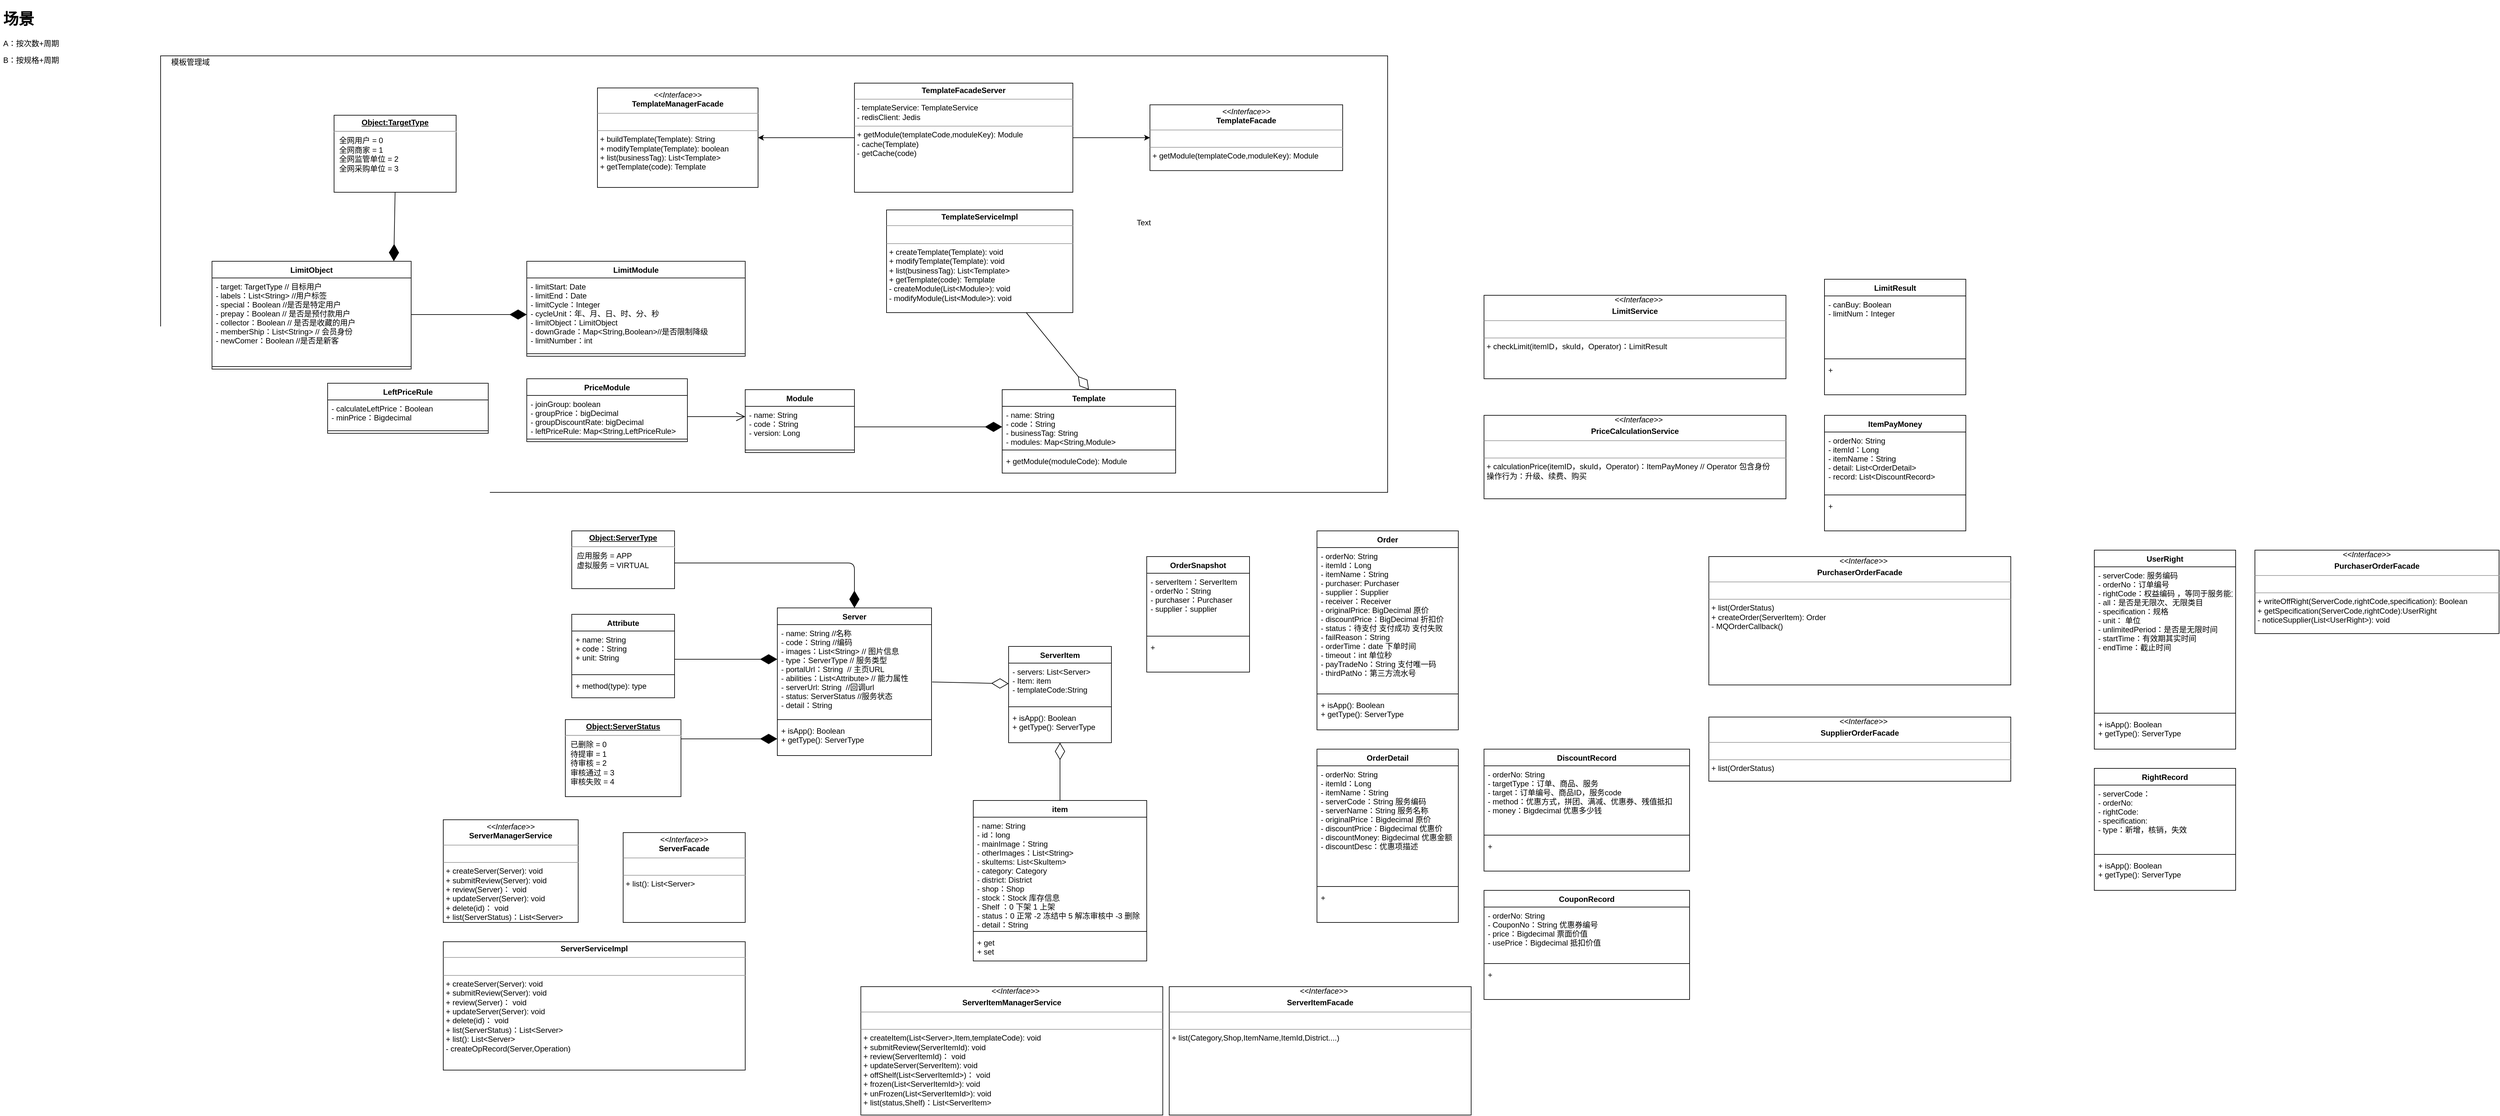 <mxfile version="14.4.8" type="github">
  <diagram id="rPlM7ovEb23RcvIC2kRd" name="Page-1">
    <mxGraphModel dx="3320" dy="3081" grid="1" gridSize="10" guides="1" tooltips="1" connect="1" arrows="1" fold="1" page="1" pageScale="1" pageWidth="1654" pageHeight="2336" math="0" shadow="0">
      <root>
        <mxCell id="0" />
        <mxCell id="1" parent="0" />
        <mxCell id="kyf-_Rxp0vwJtcWC14Ht-81" value="" style="rounded=0;whiteSpace=wrap;html=1;" vertex="1" parent="1">
          <mxGeometry x="-830" y="-610" width="1910" height="680" as="geometry" />
        </mxCell>
        <mxCell id="kyf-_Rxp0vwJtcWC14Ht-1" value="Server" style="swimlane;fontStyle=1;align=center;verticalAlign=top;childLayout=stackLayout;horizontal=1;startSize=26;horizontalStack=0;resizeParent=1;resizeParentMax=0;resizeLast=0;collapsible=1;marginBottom=0;" vertex="1" parent="1">
          <mxGeometry x="130" y="250" width="240" height="230" as="geometry" />
        </mxCell>
        <mxCell id="kyf-_Rxp0vwJtcWC14Ht-2" value="- name: String //名称&#xa;- code：String //编码&#xa;- images：List&lt;String&gt; // 图片信息&#xa;- type：ServerType // 服务类型&#xa;- portalUrl：String  // 主页URL&#xa;- abilities：List&lt;Attribute&gt; // 能力属性&#xa;- serverUrl: String  //回调url&#xa;- status: ServerStatus //服务状态&#xa;- detail：String" style="text;strokeColor=none;fillColor=none;align=left;verticalAlign=top;spacingLeft=4;spacingRight=4;overflow=hidden;rotatable=0;points=[[0,0.5],[1,0.5]];portConstraint=eastwest;" vertex="1" parent="kyf-_Rxp0vwJtcWC14Ht-1">
          <mxGeometry y="26" width="240" height="144" as="geometry" />
        </mxCell>
        <mxCell id="kyf-_Rxp0vwJtcWC14Ht-3" value="" style="line;strokeWidth=1;fillColor=none;align=left;verticalAlign=middle;spacingTop=-1;spacingLeft=3;spacingRight=3;rotatable=0;labelPosition=right;points=[];portConstraint=eastwest;" vertex="1" parent="kyf-_Rxp0vwJtcWC14Ht-1">
          <mxGeometry y="170" width="240" height="8" as="geometry" />
        </mxCell>
        <mxCell id="kyf-_Rxp0vwJtcWC14Ht-4" value="+ isApp(): Boolean&#xa;+ getType(): ServerType" style="text;strokeColor=none;fillColor=none;align=left;verticalAlign=top;spacingLeft=4;spacingRight=4;overflow=hidden;rotatable=0;points=[[0,0.5],[1,0.5]];portConstraint=eastwest;" vertex="1" parent="kyf-_Rxp0vwJtcWC14Ht-1">
          <mxGeometry y="178" width="240" height="52" as="geometry" />
        </mxCell>
        <mxCell id="kyf-_Rxp0vwJtcWC14Ht-5" value="&lt;p style=&quot;margin: 0px ; margin-top: 4px ; text-align: center ; text-decoration: underline&quot;&gt;&lt;b&gt;Object:ServerType&lt;/b&gt;&lt;/p&gt;&lt;hr&gt;&lt;p style=&quot;margin: 0px ; margin-left: 8px&quot;&gt;应用服务 = APP&lt;br&gt;虚拟服务 = VIRTUAL&lt;/p&gt;" style="verticalAlign=top;align=left;overflow=fill;fontSize=12;fontFamily=Helvetica;html=1;" vertex="1" parent="1">
          <mxGeometry x="-190" y="130" width="160" height="90" as="geometry" />
        </mxCell>
        <mxCell id="kyf-_Rxp0vwJtcWC14Ht-6" value="Attribute" style="swimlane;fontStyle=1;align=center;verticalAlign=top;childLayout=stackLayout;horizontal=1;startSize=26;horizontalStack=0;resizeParent=1;resizeParentMax=0;resizeLast=0;collapsible=1;marginBottom=0;" vertex="1" parent="1">
          <mxGeometry x="-190" y="260" width="160" height="130" as="geometry" />
        </mxCell>
        <mxCell id="kyf-_Rxp0vwJtcWC14Ht-7" value="+ name: String&#xa;+ code：String&#xa;+ unit: String" style="text;strokeColor=none;fillColor=none;align=left;verticalAlign=top;spacingLeft=4;spacingRight=4;overflow=hidden;rotatable=0;points=[[0,0.5],[1,0.5]];portConstraint=eastwest;" vertex="1" parent="kyf-_Rxp0vwJtcWC14Ht-6">
          <mxGeometry y="26" width="160" height="64" as="geometry" />
        </mxCell>
        <mxCell id="kyf-_Rxp0vwJtcWC14Ht-8" value="" style="line;strokeWidth=1;fillColor=none;align=left;verticalAlign=middle;spacingTop=-1;spacingLeft=3;spacingRight=3;rotatable=0;labelPosition=right;points=[];portConstraint=eastwest;" vertex="1" parent="kyf-_Rxp0vwJtcWC14Ht-6">
          <mxGeometry y="90" width="160" height="8" as="geometry" />
        </mxCell>
        <mxCell id="kyf-_Rxp0vwJtcWC14Ht-9" value="+ method(type): type" style="text;strokeColor=none;fillColor=none;align=left;verticalAlign=top;spacingLeft=4;spacingRight=4;overflow=hidden;rotatable=0;points=[[0,0.5],[1,0.5]];portConstraint=eastwest;" vertex="1" parent="kyf-_Rxp0vwJtcWC14Ht-6">
          <mxGeometry y="98" width="160" height="32" as="geometry" />
        </mxCell>
        <mxCell id="kyf-_Rxp0vwJtcWC14Ht-14" value="ServerItem" style="swimlane;fontStyle=1;align=center;verticalAlign=top;childLayout=stackLayout;horizontal=1;startSize=26;horizontalStack=0;resizeParent=1;resizeParentMax=0;resizeLast=0;collapsible=1;marginBottom=0;" vertex="1" parent="1">
          <mxGeometry x="490" y="310" width="160" height="150" as="geometry" />
        </mxCell>
        <mxCell id="kyf-_Rxp0vwJtcWC14Ht-15" value="- servers: List&lt;Server&gt;&#xa;- Item: item&#xa;- templateCode:String" style="text;strokeColor=none;fillColor=none;align=left;verticalAlign=top;spacingLeft=4;spacingRight=4;overflow=hidden;rotatable=0;points=[[0,0.5],[1,0.5]];portConstraint=eastwest;" vertex="1" parent="kyf-_Rxp0vwJtcWC14Ht-14">
          <mxGeometry y="26" width="160" height="64" as="geometry" />
        </mxCell>
        <mxCell id="kyf-_Rxp0vwJtcWC14Ht-16" value="" style="line;strokeWidth=1;fillColor=none;align=left;verticalAlign=middle;spacingTop=-1;spacingLeft=3;spacingRight=3;rotatable=0;labelPosition=right;points=[];portConstraint=eastwest;" vertex="1" parent="kyf-_Rxp0vwJtcWC14Ht-14">
          <mxGeometry y="90" width="160" height="8" as="geometry" />
        </mxCell>
        <mxCell id="kyf-_Rxp0vwJtcWC14Ht-17" value="+ isApp(): Boolean&#xa;+ getType(): ServerType" style="text;strokeColor=none;fillColor=none;align=left;verticalAlign=top;spacingLeft=4;spacingRight=4;overflow=hidden;rotatable=0;points=[[0,0.5],[1,0.5]];portConstraint=eastwest;" vertex="1" parent="kyf-_Rxp0vwJtcWC14Ht-14">
          <mxGeometry y="98" width="160" height="52" as="geometry" />
        </mxCell>
        <mxCell id="kyf-_Rxp0vwJtcWC14Ht-18" value="item" style="swimlane;fontStyle=1;align=center;verticalAlign=top;childLayout=stackLayout;horizontal=1;startSize=26;horizontalStack=0;resizeParent=1;resizeParentMax=0;resizeLast=0;collapsible=1;marginBottom=0;" vertex="1" parent="1">
          <mxGeometry x="435" y="550" width="270" height="250" as="geometry" />
        </mxCell>
        <mxCell id="kyf-_Rxp0vwJtcWC14Ht-19" value="- name: String&#xa;- id：long&#xa;- mainImage：String&#xa;- otherImages：List&lt;String&gt;&#xa;- skuItems: List&lt;SkuItem&gt;&#xa;- category: Category&#xa;- district: District&#xa;- shop：Shop&#xa;- stock：Stock 库存信息&#xa;- Shelf ：0 下架 1 上架&#xa;- status：0 正常 -2 冻结中 5 解冻审核中 -3 删除&#xa;- detail：String" style="text;strokeColor=none;fillColor=none;align=left;verticalAlign=top;spacingLeft=4;spacingRight=4;overflow=hidden;rotatable=0;points=[[0,0.5],[1,0.5]];portConstraint=eastwest;" vertex="1" parent="kyf-_Rxp0vwJtcWC14Ht-18">
          <mxGeometry y="26" width="270" height="174" as="geometry" />
        </mxCell>
        <mxCell id="kyf-_Rxp0vwJtcWC14Ht-20" value="" style="line;strokeWidth=1;fillColor=none;align=left;verticalAlign=middle;spacingTop=-1;spacingLeft=3;spacingRight=3;rotatable=0;labelPosition=right;points=[];portConstraint=eastwest;" vertex="1" parent="kyf-_Rxp0vwJtcWC14Ht-18">
          <mxGeometry y="200" width="270" height="8" as="geometry" />
        </mxCell>
        <mxCell id="kyf-_Rxp0vwJtcWC14Ht-21" value="+ get&#xa;+ set" style="text;strokeColor=none;fillColor=none;align=left;verticalAlign=top;spacingLeft=4;spacingRight=4;overflow=hidden;rotatable=0;points=[[0,0.5],[1,0.5]];portConstraint=eastwest;" vertex="1" parent="kyf-_Rxp0vwJtcWC14Ht-18">
          <mxGeometry y="208" width="270" height="42" as="geometry" />
        </mxCell>
        <mxCell id="kyf-_Rxp0vwJtcWC14Ht-30" value="Template" style="swimlane;fontStyle=1;align=center;verticalAlign=top;childLayout=stackLayout;horizontal=1;startSize=26;horizontalStack=0;resizeParent=1;resizeParentMax=0;resizeLast=0;collapsible=1;marginBottom=0;" vertex="1" parent="1">
          <mxGeometry x="480" y="-90" width="270" height="130" as="geometry" />
        </mxCell>
        <mxCell id="kyf-_Rxp0vwJtcWC14Ht-31" value="- name: String&#xa;- code：String&#xa;- businessTag: String&#xa;- modules: Map&lt;String,Module&gt;" style="text;strokeColor=none;fillColor=none;align=left;verticalAlign=top;spacingLeft=4;spacingRight=4;overflow=hidden;rotatable=0;points=[[0,0.5],[1,0.5]];portConstraint=eastwest;" vertex="1" parent="kyf-_Rxp0vwJtcWC14Ht-30">
          <mxGeometry y="26" width="270" height="64" as="geometry" />
        </mxCell>
        <mxCell id="kyf-_Rxp0vwJtcWC14Ht-32" value="" style="line;strokeWidth=1;fillColor=none;align=left;verticalAlign=middle;spacingTop=-1;spacingLeft=3;spacingRight=3;rotatable=0;labelPosition=right;points=[];portConstraint=eastwest;" vertex="1" parent="kyf-_Rxp0vwJtcWC14Ht-30">
          <mxGeometry y="90" width="270" height="8" as="geometry" />
        </mxCell>
        <mxCell id="kyf-_Rxp0vwJtcWC14Ht-33" value="+ getModule(moduleCode): Module" style="text;strokeColor=none;fillColor=none;align=left;verticalAlign=top;spacingLeft=4;spacingRight=4;overflow=hidden;rotatable=0;points=[[0,0.5],[1,0.5]];portConstraint=eastwest;" vertex="1" parent="kyf-_Rxp0vwJtcWC14Ht-30">
          <mxGeometry y="98" width="270" height="32" as="geometry" />
        </mxCell>
        <mxCell id="kyf-_Rxp0vwJtcWC14Ht-34" value="&lt;p style=&quot;margin: 0px ; margin-top: 4px ; text-align: center&quot;&gt;&lt;b&gt;TemplateServiceImpl&lt;/b&gt;&lt;/p&gt;&lt;hr size=&quot;1&quot;&gt;&lt;p style=&quot;margin: 0px ; margin-left: 4px&quot;&gt;&lt;br&gt;&lt;/p&gt;&lt;hr size=&quot;1&quot;&gt;&lt;p style=&quot;margin: 0px ; margin-left: 4px&quot;&gt;+ createTemplate(Template): void&lt;/p&gt;&lt;p style=&quot;margin: 0px ; margin-left: 4px&quot;&gt;+ modifyTemplate(Template): void&lt;/p&gt;&lt;p style=&quot;margin: 0px ; margin-left: 4px&quot;&gt;+ list(businessTag): List&amp;lt;Template&amp;gt;&lt;/p&gt;&lt;p style=&quot;margin: 0px ; margin-left: 4px&quot;&gt;+ getTemplate(code): Template&lt;/p&gt;&lt;p style=&quot;margin: 0px ; margin-left: 4px&quot;&gt;- createModule(List&amp;lt;Module&amp;gt;): void&lt;br&gt;- modifyModule(List&amp;lt;Module&amp;gt;): void&lt;/p&gt;" style="verticalAlign=top;align=left;overflow=fill;fontSize=12;fontFamily=Helvetica;html=1;" vertex="1" parent="1">
          <mxGeometry x="300" y="-370" width="290" height="160" as="geometry" />
        </mxCell>
        <mxCell id="kyf-_Rxp0vwJtcWC14Ht-40" value="" style="edgeStyle=orthogonalEdgeStyle;rounded=0;orthogonalLoop=1;jettySize=auto;html=1;" edge="1" parent="1" source="kyf-_Rxp0vwJtcWC14Ht-38" target="kyf-_Rxp0vwJtcWC14Ht-39">
          <mxGeometry relative="1" as="geometry" />
        </mxCell>
        <mxCell id="kyf-_Rxp0vwJtcWC14Ht-38" value="&lt;p style=&quot;margin: 0px ; margin-top: 4px ; text-align: center&quot;&gt;&lt;b&gt;TemplateFacadeServer&lt;/b&gt;&lt;/p&gt;&lt;hr size=&quot;1&quot;&gt;&lt;p style=&quot;margin: 0px ; margin-left: 4px&quot;&gt;- templateService: TemplateService&lt;/p&gt;&lt;p style=&quot;margin: 0px ; margin-left: 4px&quot;&gt;- redisClient: Jedis&lt;/p&gt;&lt;hr size=&quot;1&quot;&gt;&lt;p style=&quot;margin: 0px ; margin-left: 4px&quot;&gt;&lt;span&gt;+ getModule(templateCode,moduleKey): Module&lt;/span&gt;&lt;br&gt;&lt;/p&gt;&lt;p style=&quot;margin: 0px ; margin-left: 4px&quot;&gt;- cache(Template)&lt;/p&gt;&lt;p style=&quot;margin: 0px ; margin-left: 4px&quot;&gt;- getCache(code)&lt;/p&gt;" style="verticalAlign=top;align=left;overflow=fill;fontSize=12;fontFamily=Helvetica;html=1;" vertex="1" parent="1">
          <mxGeometry x="250" y="-567.5" width="340" height="170" as="geometry" />
        </mxCell>
        <mxCell id="kyf-_Rxp0vwJtcWC14Ht-39" value="&lt;p style=&quot;margin: 0px ; margin-top: 4px ; text-align: center&quot;&gt;&lt;i&gt;&amp;lt;&amp;lt;Interface&amp;gt;&amp;gt;&lt;/i&gt;&lt;br&gt;&lt;b&gt;TemplateFacade&lt;/b&gt;&lt;/p&gt;&lt;hr size=&quot;1&quot;&gt;&lt;p style=&quot;margin: 0px ; margin-left: 4px&quot;&gt;&lt;br&gt;&lt;/p&gt;&lt;hr size=&quot;1&quot;&gt;&lt;p style=&quot;margin: 0px ; margin-left: 4px&quot;&gt;&lt;span&gt;+ getModule(templateCode,moduleKey): Module&lt;/span&gt;&lt;br&gt;&lt;/p&gt;" style="verticalAlign=top;align=left;overflow=fill;fontSize=12;fontFamily=Helvetica;html=1;" vertex="1" parent="1">
          <mxGeometry x="710" y="-533.75" width="300" height="102.5" as="geometry" />
        </mxCell>
        <mxCell id="kyf-_Rxp0vwJtcWC14Ht-41" value="" style="endArrow=diamondThin;endFill=1;endSize=24;html=1;exitX=1;exitY=0.5;exitDx=0;exitDy=0;entryX=0;entryY=0.5;entryDx=0;entryDy=0;" edge="1" parent="1" source="kyf-_Rxp0vwJtcWC14Ht-49" target="kyf-_Rxp0vwJtcWC14Ht-31">
          <mxGeometry width="160" relative="1" as="geometry">
            <mxPoint x="248.98" y="-31.976" as="sourcePoint" />
            <mxPoint x="480" y="-25.5" as="targetPoint" />
          </mxGeometry>
        </mxCell>
        <mxCell id="kyf-_Rxp0vwJtcWC14Ht-42" value="" style="endArrow=diamondThin;endFill=0;endSize=24;html=1;entryX=0.5;entryY=0;entryDx=0;entryDy=0;exitX=0.75;exitY=1;exitDx=0;exitDy=0;" edge="1" parent="1" source="kyf-_Rxp0vwJtcWC14Ht-34" target="kyf-_Rxp0vwJtcWC14Ht-30">
          <mxGeometry width="160" relative="1" as="geometry">
            <mxPoint x="420" y="-150" as="sourcePoint" />
            <mxPoint x="580" y="-150" as="targetPoint" />
          </mxGeometry>
        </mxCell>
        <mxCell id="kyf-_Rxp0vwJtcWC14Ht-48" value="Module" style="swimlane;fontStyle=1;align=center;verticalAlign=top;childLayout=stackLayout;horizontal=1;startSize=26;horizontalStack=0;resizeParent=1;resizeParentMax=0;resizeLast=0;collapsible=1;marginBottom=0;" vertex="1" parent="1">
          <mxGeometry x="80" y="-90" width="170" height="98" as="geometry" />
        </mxCell>
        <mxCell id="kyf-_Rxp0vwJtcWC14Ht-49" value="- name: String&#xa;- code：String&#xa;- version: Long" style="text;strokeColor=none;fillColor=none;align=left;verticalAlign=top;spacingLeft=4;spacingRight=4;overflow=hidden;rotatable=0;points=[[0,0.5],[1,0.5]];portConstraint=eastwest;" vertex="1" parent="kyf-_Rxp0vwJtcWC14Ht-48">
          <mxGeometry y="26" width="170" height="64" as="geometry" />
        </mxCell>
        <mxCell id="kyf-_Rxp0vwJtcWC14Ht-50" value="" style="line;strokeWidth=1;fillColor=none;align=left;verticalAlign=middle;spacingTop=-1;spacingLeft=3;spacingRight=3;rotatable=0;labelPosition=right;points=[];portConstraint=eastwest;" vertex="1" parent="kyf-_Rxp0vwJtcWC14Ht-48">
          <mxGeometry y="90" width="170" height="8" as="geometry" />
        </mxCell>
        <mxCell id="kyf-_Rxp0vwJtcWC14Ht-52" value="PriceModule" style="swimlane;fontStyle=1;align=center;verticalAlign=top;childLayout=stackLayout;horizontal=1;startSize=26;horizontalStack=0;resizeParent=1;resizeParentMax=0;resizeLast=0;collapsible=1;marginBottom=0;" vertex="1" parent="1">
          <mxGeometry x="-260" y="-107" width="250" height="98" as="geometry" />
        </mxCell>
        <mxCell id="kyf-_Rxp0vwJtcWC14Ht-53" value="- joinGroup: boolean&#xa;- groupPrice：bigDecimal&#xa;- groupDiscountRate: bigDecimal&#xa;- leftPriceRule: Map&lt;String,LeftPriceRule&gt;" style="text;strokeColor=none;fillColor=none;align=left;verticalAlign=top;spacingLeft=4;spacingRight=4;overflow=hidden;rotatable=0;points=[[0,0.5],[1,0.5]];portConstraint=eastwest;" vertex="1" parent="kyf-_Rxp0vwJtcWC14Ht-52">
          <mxGeometry y="26" width="250" height="64" as="geometry" />
        </mxCell>
        <mxCell id="kyf-_Rxp0vwJtcWC14Ht-54" value="" style="line;strokeWidth=1;fillColor=none;align=left;verticalAlign=middle;spacingTop=-1;spacingLeft=3;spacingRight=3;rotatable=0;labelPosition=right;points=[];portConstraint=eastwest;" vertex="1" parent="kyf-_Rxp0vwJtcWC14Ht-52">
          <mxGeometry y="90" width="250" height="8" as="geometry" />
        </mxCell>
        <mxCell id="kyf-_Rxp0vwJtcWC14Ht-55" value="&lt;p style=&quot;margin: 0px ; margin-top: 4px ; text-align: center&quot;&gt;&lt;i&gt;&amp;lt;&amp;lt;Interface&amp;gt;&amp;gt;&lt;/i&gt;&lt;br&gt;&lt;b&gt;TemplateManagerFacade&lt;/b&gt;&lt;/p&gt;&lt;hr size=&quot;1&quot;&gt;&lt;p style=&quot;margin: 0px ; margin-left: 4px&quot;&gt;&lt;br&gt;&lt;/p&gt;&lt;hr size=&quot;1&quot;&gt;&lt;p style=&quot;margin: 0px ; margin-left: 4px&quot;&gt;+ buildTemplate(Template): String&lt;/p&gt;&lt;p style=&quot;margin: 0px ; margin-left: 4px&quot;&gt;+ modifyTemplate(Template): boolean&lt;/p&gt;&lt;p style=&quot;margin: 0px ; margin-left: 4px&quot;&gt;+ list(businessTag): List&amp;lt;Template&amp;gt;&lt;/p&gt;&lt;p style=&quot;margin: 0px ; margin-left: 4px&quot;&gt;+ getTemplate(code): Template&lt;/p&gt;" style="verticalAlign=top;align=left;overflow=fill;fontSize=12;fontFamily=Helvetica;html=1;" vertex="1" parent="1">
          <mxGeometry x="-150" y="-560" width="250" height="155" as="geometry" />
        </mxCell>
        <mxCell id="kyf-_Rxp0vwJtcWC14Ht-59" value="Text" style="text;html=1;align=center;verticalAlign=middle;resizable=0;points=[];autosize=1;" vertex="1" parent="1">
          <mxGeometry x="680" y="-360" width="40" height="20" as="geometry" />
        </mxCell>
        <mxCell id="kyf-_Rxp0vwJtcWC14Ht-60" value="" style="edgeStyle=orthogonalEdgeStyle;rounded=0;orthogonalLoop=1;jettySize=auto;html=1;exitX=0;exitY=0.5;exitDx=0;exitDy=0;" edge="1" parent="1" source="kyf-_Rxp0vwJtcWC14Ht-38" target="kyf-_Rxp0vwJtcWC14Ht-55">
          <mxGeometry relative="1" as="geometry">
            <mxPoint x="115" y="-360.1" as="sourcePoint" />
            <mxPoint x="235" y="-360.0" as="targetPoint" />
            <Array as="points">
              <mxPoint x="250" y="-482" />
              <mxPoint x="250" y="-482" />
            </Array>
          </mxGeometry>
        </mxCell>
        <mxCell id="kyf-_Rxp0vwJtcWC14Ht-62" value="LeftPriceRule" style="swimlane;fontStyle=1;align=center;verticalAlign=top;childLayout=stackLayout;horizontal=1;startSize=26;horizontalStack=0;resizeParent=1;resizeParentMax=0;resizeLast=0;collapsible=1;marginBottom=0;" vertex="1" parent="1">
          <mxGeometry x="-570" y="-100" width="250" height="78" as="geometry" />
        </mxCell>
        <mxCell id="kyf-_Rxp0vwJtcWC14Ht-63" value="- calculateLeftPrice：Boolean&#xa;- minPrice：Bigdecimal" style="text;strokeColor=none;fillColor=none;align=left;verticalAlign=top;spacingLeft=4;spacingRight=4;overflow=hidden;rotatable=0;points=[[0,0.5],[1,0.5]];portConstraint=eastwest;" vertex="1" parent="kyf-_Rxp0vwJtcWC14Ht-62">
          <mxGeometry y="26" width="250" height="44" as="geometry" />
        </mxCell>
        <mxCell id="kyf-_Rxp0vwJtcWC14Ht-64" value="" style="line;strokeWidth=1;fillColor=none;align=left;verticalAlign=middle;spacingTop=-1;spacingLeft=3;spacingRight=3;rotatable=0;labelPosition=right;points=[];portConstraint=eastwest;" vertex="1" parent="kyf-_Rxp0vwJtcWC14Ht-62">
          <mxGeometry y="70" width="250" height="8" as="geometry" />
        </mxCell>
        <mxCell id="kyf-_Rxp0vwJtcWC14Ht-65" value="" style="endArrow=open;endFill=1;endSize=12;html=1;entryX=0;entryY=0.25;entryDx=0;entryDy=0;entryPerimeter=0;" edge="1" parent="1" target="kyf-_Rxp0vwJtcWC14Ht-49">
          <mxGeometry width="160" relative="1" as="geometry">
            <mxPoint x="-10" y="-48" as="sourcePoint" />
            <mxPoint x="150" y="-50" as="targetPoint" />
          </mxGeometry>
        </mxCell>
        <mxCell id="kyf-_Rxp0vwJtcWC14Ht-66" value="LimitModule" style="swimlane;fontStyle=1;align=center;verticalAlign=top;childLayout=stackLayout;horizontal=1;startSize=26;horizontalStack=0;resizeParent=1;resizeParentMax=0;resizeLast=0;collapsible=1;marginBottom=0;" vertex="1" parent="1">
          <mxGeometry x="-260" y="-290" width="340" height="148" as="geometry" />
        </mxCell>
        <mxCell id="kyf-_Rxp0vwJtcWC14Ht-67" value="- limitStart: Date&#xa;- limitEnd：Date&#xa;- limitCycle：Integer&#xa;- cycleUnit：年、月、日、时、分、秒&#xa;- limitObject：LimitObject&#xa;- downGrade：Map&lt;String,Boolean&gt;//是否限制降级&#xa;- limitNumber：int" style="text;strokeColor=none;fillColor=none;align=left;verticalAlign=top;spacingLeft=4;spacingRight=4;overflow=hidden;rotatable=0;points=[[0,0.5],[1,0.5]];portConstraint=eastwest;" vertex="1" parent="kyf-_Rxp0vwJtcWC14Ht-66">
          <mxGeometry y="26" width="340" height="114" as="geometry" />
        </mxCell>
        <mxCell id="kyf-_Rxp0vwJtcWC14Ht-68" value="" style="line;strokeWidth=1;fillColor=none;align=left;verticalAlign=middle;spacingTop=-1;spacingLeft=3;spacingRight=3;rotatable=0;labelPosition=right;points=[];portConstraint=eastwest;" vertex="1" parent="kyf-_Rxp0vwJtcWC14Ht-66">
          <mxGeometry y="140" width="340" height="8" as="geometry" />
        </mxCell>
        <mxCell id="kyf-_Rxp0vwJtcWC14Ht-70" value="LimitObject" style="swimlane;fontStyle=1;align=center;verticalAlign=top;childLayout=stackLayout;horizontal=1;startSize=26;horizontalStack=0;resizeParent=1;resizeParentMax=0;resizeLast=0;collapsible=1;marginBottom=0;" vertex="1" parent="1">
          <mxGeometry x="-750" y="-290" width="310" height="168" as="geometry" />
        </mxCell>
        <mxCell id="kyf-_Rxp0vwJtcWC14Ht-71" value="- target: TargetType // 目标用户&#xa;- labels：List&lt;String&gt; //用户标签&#xa;- special：Boolean //是否是特定用户&#xa;- prepay：Boolean // 是否是预付款用户&#xa;- collector：Boolean // 是否是收藏的用户&#xa;- memberShip：List&lt;String&gt; // 会员身份&#xa;- newComer：Boolean //是否是新客&#xa;" style="text;strokeColor=none;fillColor=none;align=left;verticalAlign=top;spacingLeft=4;spacingRight=4;overflow=hidden;rotatable=0;points=[[0,0.5],[1,0.5]];portConstraint=eastwest;" vertex="1" parent="kyf-_Rxp0vwJtcWC14Ht-70">
          <mxGeometry y="26" width="310" height="134" as="geometry" />
        </mxCell>
        <mxCell id="kyf-_Rxp0vwJtcWC14Ht-72" value="" style="line;strokeWidth=1;fillColor=none;align=left;verticalAlign=middle;spacingTop=-1;spacingLeft=3;spacingRight=3;rotatable=0;labelPosition=right;points=[];portConstraint=eastwest;" vertex="1" parent="kyf-_Rxp0vwJtcWC14Ht-70">
          <mxGeometry y="160" width="310" height="8" as="geometry" />
        </mxCell>
        <mxCell id="kyf-_Rxp0vwJtcWC14Ht-73" value="&lt;p style=&quot;margin: 0px ; margin-top: 4px ; text-align: center ; text-decoration: underline&quot;&gt;&lt;b&gt;Object:TargetType&lt;/b&gt;&lt;/p&gt;&lt;hr&gt;&lt;p style=&quot;margin: 0px ; margin-left: 8px&quot;&gt;全网用户 = 0&lt;br&gt;全网商家 = 1&lt;/p&gt;&lt;p style=&quot;margin: 0px ; margin-left: 8px&quot;&gt;全网监管单位 = 2&lt;/p&gt;&lt;p style=&quot;margin: 0px ; margin-left: 8px&quot;&gt;全网采购单位 = 3&lt;/p&gt;" style="verticalAlign=top;align=left;overflow=fill;fontSize=12;fontFamily=Helvetica;html=1;" vertex="1" parent="1">
          <mxGeometry x="-560" y="-517.5" width="190" height="120" as="geometry" />
        </mxCell>
        <mxCell id="kyf-_Rxp0vwJtcWC14Ht-78" value="&lt;h1&gt;场景&lt;/h1&gt;&lt;p&gt;A：按次数+周期&amp;nbsp;&lt;/p&gt;&lt;p&gt;B：按规格+周期&lt;/p&gt;" style="text;html=1;strokeColor=none;fillColor=none;spacing=5;spacingTop=-20;whiteSpace=wrap;overflow=hidden;rounded=0;" vertex="1" parent="1">
          <mxGeometry x="-1080" y="-687" width="190" height="120" as="geometry" />
        </mxCell>
        <mxCell id="kyf-_Rxp0vwJtcWC14Ht-79" value="" style="endArrow=diamondThin;endFill=1;endSize=24;html=1;entryX=0;entryY=0.5;entryDx=0;entryDy=0;" edge="1" parent="1" target="kyf-_Rxp0vwJtcWC14Ht-67">
          <mxGeometry width="160" relative="1" as="geometry">
            <mxPoint x="-440" y="-207" as="sourcePoint" />
            <mxPoint x="-280" y="-207.5" as="targetPoint" />
          </mxGeometry>
        </mxCell>
        <mxCell id="kyf-_Rxp0vwJtcWC14Ht-80" value="" style="endArrow=diamondThin;endFill=1;endSize=24;html=1;exitX=0.5;exitY=1;exitDx=0;exitDy=0;" edge="1" parent="1" source="kyf-_Rxp0vwJtcWC14Ht-73">
          <mxGeometry width="160" relative="1" as="geometry">
            <mxPoint x="-500" y="-350" as="sourcePoint" />
            <mxPoint x="-467" y="-290" as="targetPoint" />
          </mxGeometry>
        </mxCell>
        <mxCell id="kyf-_Rxp0vwJtcWC14Ht-82" value="模板管理域" style="text;html=1;strokeColor=none;fillColor=none;align=center;verticalAlign=middle;whiteSpace=wrap;rounded=0;" vertex="1" parent="1">
          <mxGeometry x="-827" y="-610" width="87" height="20" as="geometry" />
        </mxCell>
        <mxCell id="kyf-_Rxp0vwJtcWC14Ht-83" value="" style="endArrow=diamondThin;endFill=1;endSize=24;html=1;" edge="1" parent="1">
          <mxGeometry width="160" relative="1" as="geometry">
            <mxPoint x="-30" y="330" as="sourcePoint" />
            <mxPoint x="130" y="330" as="targetPoint" />
          </mxGeometry>
        </mxCell>
        <mxCell id="kyf-_Rxp0vwJtcWC14Ht-84" value="" style="endArrow=diamondThin;endFill=1;endSize=24;html=1;entryX=0.5;entryY=0;entryDx=0;entryDy=0;" edge="1" parent="1" target="kyf-_Rxp0vwJtcWC14Ht-1">
          <mxGeometry width="160" relative="1" as="geometry">
            <mxPoint x="-30" y="180" as="sourcePoint" />
            <mxPoint x="130" y="180" as="targetPoint" />
            <Array as="points">
              <mxPoint x="250" y="180" />
            </Array>
          </mxGeometry>
        </mxCell>
        <mxCell id="kyf-_Rxp0vwJtcWC14Ht-85" value="" style="endArrow=diamondThin;endFill=0;endSize=24;html=1;entryX=0;entryY=0.5;entryDx=0;entryDy=0;exitX=1.004;exitY=0.621;exitDx=0;exitDy=0;exitPerimeter=0;" edge="1" parent="1" source="kyf-_Rxp0vwJtcWC14Ht-2" target="kyf-_Rxp0vwJtcWC14Ht-15">
          <mxGeometry width="160" relative="1" as="geometry">
            <mxPoint x="380" y="354" as="sourcePoint" />
            <mxPoint x="480" y="354.5" as="targetPoint" />
          </mxGeometry>
        </mxCell>
        <mxCell id="kyf-_Rxp0vwJtcWC14Ht-86" value="" style="endArrow=diamondThin;endFill=0;endSize=24;html=1;exitX=0.5;exitY=0;exitDx=0;exitDy=0;" edge="1" parent="1" source="kyf-_Rxp0vwJtcWC14Ht-18" target="kyf-_Rxp0vwJtcWC14Ht-17">
          <mxGeometry width="160" relative="1" as="geometry">
            <mxPoint x="550" y="520" as="sourcePoint" />
            <mxPoint x="710" y="520" as="targetPoint" />
          </mxGeometry>
        </mxCell>
        <mxCell id="kyf-_Rxp0vwJtcWC14Ht-87" value="&lt;p style=&quot;margin: 0px ; margin-top: 4px ; text-align: center&quot;&gt;&lt;i&gt;&amp;lt;&amp;lt;Interface&amp;gt;&amp;gt;&lt;/i&gt;&lt;br&gt;&lt;b&gt;ServerFacade&lt;/b&gt;&lt;/p&gt;&lt;hr size=&quot;1&quot;&gt;&lt;p style=&quot;margin: 0px ; margin-left: 4px&quot;&gt;&lt;br&gt;&lt;/p&gt;&lt;hr size=&quot;1&quot;&gt;&lt;p style=&quot;margin: 0px ; margin-left: 4px&quot;&gt;+ list(): List&amp;lt;Server&amp;gt;&lt;/p&gt;" style="verticalAlign=top;align=left;overflow=fill;fontSize=12;fontFamily=Helvetica;html=1;" vertex="1" parent="1">
          <mxGeometry x="-110" y="600" width="190" height="140" as="geometry" />
        </mxCell>
        <mxCell id="kyf-_Rxp0vwJtcWC14Ht-88" value="&lt;p style=&quot;margin: 0px ; margin-top: 4px ; text-align: center&quot;&gt;&lt;i&gt;&amp;lt;&amp;lt;Interface&amp;gt;&amp;gt;&lt;/i&gt;&lt;br&gt;&lt;b&gt;ServerManagerService&lt;/b&gt;&lt;/p&gt;&lt;hr size=&quot;1&quot;&gt;&lt;p style=&quot;margin: 0px ; margin-left: 4px&quot;&gt;&lt;br&gt;&lt;/p&gt;&lt;hr size=&quot;1&quot;&gt;&lt;p style=&quot;margin: 0px ; margin-left: 4px&quot;&gt;+ createServer(Server): void&lt;br&gt;+ submitReview(Server): void&lt;/p&gt;&lt;p style=&quot;margin: 0px ; margin-left: 4px&quot;&gt;+ review(Server)： void&lt;/p&gt;&lt;p style=&quot;margin: 0px ; margin-left: 4px&quot;&gt;+ updateServer(Server): void&lt;/p&gt;&lt;p style=&quot;margin: 0px ; margin-left: 4px&quot;&gt;+ delete(id)： void&lt;/p&gt;&lt;p style=&quot;margin: 0px ; margin-left: 4px&quot;&gt;+ list(ServerStatus)：List&amp;lt;Server&amp;gt;&lt;/p&gt;" style="verticalAlign=top;align=left;overflow=fill;fontSize=12;fontFamily=Helvetica;html=1;" vertex="1" parent="1">
          <mxGeometry x="-390" y="580" width="210" height="160" as="geometry" />
        </mxCell>
        <mxCell id="kyf-_Rxp0vwJtcWC14Ht-89" value="&lt;p style=&quot;margin: 0px ; margin-top: 4px ; text-align: center ; text-decoration: underline&quot;&gt;&lt;b&gt;Object:ServerStatus&lt;/b&gt;&lt;/p&gt;&lt;hr&gt;&lt;p style=&quot;margin: 0px ; margin-left: 8px&quot;&gt;已删除 = 0&lt;/p&gt;&lt;p style=&quot;margin: 0px ; margin-left: 8px&quot;&gt;待提审 = 1&lt;br&gt;待审核 = 2&lt;/p&gt;&lt;p style=&quot;margin: 0px ; margin-left: 8px&quot;&gt;审核通过 = 3&lt;/p&gt;&lt;p style=&quot;margin: 0px ; margin-left: 8px&quot;&gt;审核失败 = 4&lt;/p&gt;" style="verticalAlign=top;align=left;overflow=fill;fontSize=12;fontFamily=Helvetica;html=1;" vertex="1" parent="1">
          <mxGeometry x="-200" y="424" width="180" height="120" as="geometry" />
        </mxCell>
        <mxCell id="kyf-_Rxp0vwJtcWC14Ht-90" value="" style="endArrow=diamondThin;endFill=1;endSize=24;html=1;exitX=1;exitY=0.25;exitDx=0;exitDy=0;entryX=0;entryY=0.5;entryDx=0;entryDy=0;" edge="1" parent="1" source="kyf-_Rxp0vwJtcWC14Ht-89" target="kyf-_Rxp0vwJtcWC14Ht-4">
          <mxGeometry width="160" relative="1" as="geometry">
            <mxPoint x="-10" y="480" as="sourcePoint" />
            <mxPoint x="140" y="470" as="targetPoint" />
          </mxGeometry>
        </mxCell>
        <mxCell id="kyf-_Rxp0vwJtcWC14Ht-91" value="&lt;p style=&quot;margin: 0px ; margin-top: 4px ; text-align: center&quot;&gt;&lt;b&gt;ServerServiceImpl&lt;/b&gt;&lt;/p&gt;&lt;hr size=&quot;1&quot;&gt;&lt;p style=&quot;margin: 0px ; margin-left: 4px&quot;&gt;&lt;br&gt;&lt;/p&gt;&lt;hr size=&quot;1&quot;&gt;&lt;p style=&quot;margin: 0px ; margin-left: 4px&quot;&gt;+ createServer(Server): void&lt;br&gt;+ submitReview(Server): void&lt;/p&gt;&lt;p style=&quot;margin: 0px ; margin-left: 4px&quot;&gt;+ review(Server)： void&lt;/p&gt;&lt;p style=&quot;margin: 0px ; margin-left: 4px&quot;&gt;+ updateServer(Server): void&lt;/p&gt;&lt;p style=&quot;margin: 0px ; margin-left: 4px&quot;&gt;+ delete(id)： void&lt;/p&gt;&lt;p style=&quot;margin: 0px ; margin-left: 4px&quot;&gt;+ list(ServerStatus)：List&amp;lt;Server&amp;gt;&lt;/p&gt;&lt;p style=&quot;margin: 0px ; margin-left: 4px&quot;&gt;+ list(): List&amp;lt;Server&amp;gt;&lt;/p&gt;&lt;p style=&quot;margin: 0px ; margin-left: 4px&quot;&gt;- createOpRecord(Server,Operation)&lt;/p&gt;" style="verticalAlign=top;align=left;overflow=fill;fontSize=12;fontFamily=Helvetica;html=1;" vertex="1" parent="1">
          <mxGeometry x="-390" y="770" width="470" height="200" as="geometry" />
        </mxCell>
        <mxCell id="kyf-_Rxp0vwJtcWC14Ht-92" value="&lt;i style=&quot;text-align: center&quot;&gt;&amp;nbsp; &amp;nbsp; &amp;nbsp; &amp;nbsp; &amp;nbsp; &amp;nbsp; &amp;nbsp; &amp;nbsp; &amp;nbsp; &amp;nbsp; &amp;nbsp; &amp;nbsp; &amp;nbsp; &amp;nbsp; &amp;nbsp; &amp;nbsp; &amp;nbsp; &amp;nbsp; &amp;nbsp; &amp;nbsp; &amp;nbsp; &amp;nbsp; &amp;nbsp; &amp;nbsp; &amp;nbsp; &amp;nbsp; &amp;nbsp; &amp;nbsp; &amp;nbsp; &amp;nbsp; &amp;nbsp;&amp;lt;&amp;lt;Interface&amp;gt;&amp;gt;&lt;/i&gt;&lt;p style=&quot;margin: 0px ; margin-top: 4px ; text-align: center&quot;&gt;&lt;b&gt;ServerItemManagerService&lt;/b&gt;&lt;br&gt;&lt;/p&gt;&lt;hr size=&quot;1&quot;&gt;&lt;p style=&quot;margin: 0px ; margin-left: 4px&quot;&gt;&lt;br&gt;&lt;/p&gt;&lt;hr size=&quot;1&quot;&gt;&lt;p style=&quot;margin: 0px ; margin-left: 4px&quot;&gt;+ createItem(List&amp;lt;Server&amp;gt;,Item,templateCode): void&lt;br&gt;+ submitReview(ServerItemId): void&lt;/p&gt;&lt;p style=&quot;margin: 0px ; margin-left: 4px&quot;&gt;+ review(ServerItemId)： void&lt;/p&gt;&lt;p style=&quot;margin: 0px ; margin-left: 4px&quot;&gt;+ updateServer(ServerItem): void&lt;/p&gt;&lt;p style=&quot;margin: 0px ; margin-left: 4px&quot;&gt;+ offShelf(List&amp;lt;ServerItemId&amp;gt;)： void&lt;/p&gt;&lt;p style=&quot;margin: 0px ; margin-left: 4px&quot;&gt;+ frozen(List&amp;lt;ServerItemId&amp;gt;): void&lt;/p&gt;&lt;p style=&quot;margin: 0px ; margin-left: 4px&quot;&gt;+ unFrozen(List&amp;lt;ServerItemId&amp;gt;): void&lt;/p&gt;&lt;p style=&quot;margin: 0px ; margin-left: 4px&quot;&gt;+ list(status,Shelf)：List&amp;lt;ServerItem&amp;gt;&lt;/p&gt;" style="verticalAlign=top;align=left;overflow=fill;fontSize=12;fontFamily=Helvetica;html=1;" vertex="1" parent="1">
          <mxGeometry x="260" y="840" width="470" height="200" as="geometry" />
        </mxCell>
        <mxCell id="kyf-_Rxp0vwJtcWC14Ht-93" value="&lt;i style=&quot;text-align: center&quot;&gt;&amp;nbsp; &amp;nbsp; &amp;nbsp; &amp;nbsp; &amp;nbsp; &amp;nbsp; &amp;nbsp; &amp;nbsp; &amp;nbsp; &amp;nbsp; &amp;nbsp; &amp;nbsp; &amp;nbsp; &amp;nbsp; &amp;nbsp; &amp;nbsp; &amp;nbsp; &amp;nbsp; &amp;nbsp; &amp;nbsp; &amp;nbsp; &amp;nbsp; &amp;nbsp; &amp;nbsp; &amp;nbsp; &amp;nbsp; &amp;nbsp; &amp;nbsp; &amp;nbsp; &amp;nbsp; &amp;nbsp;&amp;lt;&amp;lt;Interface&amp;gt;&amp;gt;&lt;/i&gt;&lt;p style=&quot;margin: 0px ; margin-top: 4px ; text-align: center&quot;&gt;&lt;b&gt;ServerItemFacade&lt;/b&gt;&lt;br&gt;&lt;/p&gt;&lt;hr size=&quot;1&quot;&gt;&lt;p style=&quot;margin: 0px ; margin-left: 4px&quot;&gt;&lt;br&gt;&lt;/p&gt;&lt;hr size=&quot;1&quot;&gt;&lt;p style=&quot;margin: 0px ; margin-left: 4px&quot;&gt;+ list(Category,Shop,ItemName,ItemId,District....)&lt;/p&gt;" style="verticalAlign=top;align=left;overflow=fill;fontSize=12;fontFamily=Helvetica;html=1;" vertex="1" parent="1">
          <mxGeometry x="740" y="840" width="470" height="200" as="geometry" />
        </mxCell>
        <mxCell id="kyf-_Rxp0vwJtcWC14Ht-95" value="Order" style="swimlane;fontStyle=1;align=center;verticalAlign=top;childLayout=stackLayout;horizontal=1;startSize=26;horizontalStack=0;resizeParent=1;resizeParentMax=0;resizeLast=0;collapsible=1;marginBottom=0;" vertex="1" parent="1">
          <mxGeometry x="970" y="130" width="220" height="310" as="geometry" />
        </mxCell>
        <mxCell id="kyf-_Rxp0vwJtcWC14Ht-96" value="- orderNo: String&#xa;- itemId：Long&#xa;- itemName：String&#xa;- purchaser: Purchaser&#xa;- supplier：Supplier&#xa;- receiver：Receiver&#xa;- originalPrice: BigDecimal 原价&#xa;- discountPrice：BigDecimal 折扣价&#xa;- status：待支付 支付成功 支付失败&#xa;- failReason：String&#xa;- orderTime：date 下单时间&#xa;- timeout：int 单位秒&#xa;- payTradeNo：String 支付唯一码&#xa;- thirdPatNo：第三方流水号" style="text;strokeColor=none;fillColor=none;align=left;verticalAlign=top;spacingLeft=4;spacingRight=4;overflow=hidden;rotatable=0;points=[[0,0.5],[1,0.5]];portConstraint=eastwest;" vertex="1" parent="kyf-_Rxp0vwJtcWC14Ht-95">
          <mxGeometry y="26" width="220" height="224" as="geometry" />
        </mxCell>
        <mxCell id="kyf-_Rxp0vwJtcWC14Ht-97" value="" style="line;strokeWidth=1;fillColor=none;align=left;verticalAlign=middle;spacingTop=-1;spacingLeft=3;spacingRight=3;rotatable=0;labelPosition=right;points=[];portConstraint=eastwest;" vertex="1" parent="kyf-_Rxp0vwJtcWC14Ht-95">
          <mxGeometry y="250" width="220" height="8" as="geometry" />
        </mxCell>
        <mxCell id="kyf-_Rxp0vwJtcWC14Ht-98" value="+ isApp(): Boolean&#xa;+ getType(): ServerType" style="text;strokeColor=none;fillColor=none;align=left;verticalAlign=top;spacingLeft=4;spacingRight=4;overflow=hidden;rotatable=0;points=[[0,0.5],[1,0.5]];portConstraint=eastwest;" vertex="1" parent="kyf-_Rxp0vwJtcWC14Ht-95">
          <mxGeometry y="258" width="220" height="52" as="geometry" />
        </mxCell>
        <mxCell id="kyf-_Rxp0vwJtcWC14Ht-103" value="OrderSnapshot" style="swimlane;fontStyle=1;align=center;verticalAlign=top;childLayout=stackLayout;horizontal=1;startSize=26;horizontalStack=0;resizeParent=1;resizeParentMax=0;resizeLast=0;collapsible=1;marginBottom=0;" vertex="1" parent="1">
          <mxGeometry x="705" y="170" width="160" height="180" as="geometry" />
        </mxCell>
        <mxCell id="kyf-_Rxp0vwJtcWC14Ht-104" value="- serverItem：ServerItem&#xa;- orderNo：String&#xa;- purchaser：Purchaser&#xa;- supplier：supplier&#xa;" style="text;strokeColor=none;fillColor=none;align=left;verticalAlign=top;spacingLeft=4;spacingRight=4;overflow=hidden;rotatable=0;points=[[0,0.5],[1,0.5]];portConstraint=eastwest;" vertex="1" parent="kyf-_Rxp0vwJtcWC14Ht-103">
          <mxGeometry y="26" width="160" height="94" as="geometry" />
        </mxCell>
        <mxCell id="kyf-_Rxp0vwJtcWC14Ht-105" value="" style="line;strokeWidth=1;fillColor=none;align=left;verticalAlign=middle;spacingTop=-1;spacingLeft=3;spacingRight=3;rotatable=0;labelPosition=right;points=[];portConstraint=eastwest;" vertex="1" parent="kyf-_Rxp0vwJtcWC14Ht-103">
          <mxGeometry y="120" width="160" height="8" as="geometry" />
        </mxCell>
        <mxCell id="kyf-_Rxp0vwJtcWC14Ht-106" value="+" style="text;strokeColor=none;fillColor=none;align=left;verticalAlign=top;spacingLeft=4;spacingRight=4;overflow=hidden;rotatable=0;points=[[0,0.5],[1,0.5]];portConstraint=eastwest;" vertex="1" parent="kyf-_Rxp0vwJtcWC14Ht-103">
          <mxGeometry y="128" width="160" height="52" as="geometry" />
        </mxCell>
        <mxCell id="kyf-_Rxp0vwJtcWC14Ht-107" value="OrderDetail" style="swimlane;fontStyle=1;align=center;verticalAlign=top;childLayout=stackLayout;horizontal=1;startSize=26;horizontalStack=0;resizeParent=1;resizeParentMax=0;resizeLast=0;collapsible=1;marginBottom=0;" vertex="1" parent="1">
          <mxGeometry x="970" y="470" width="220" height="270" as="geometry" />
        </mxCell>
        <mxCell id="kyf-_Rxp0vwJtcWC14Ht-108" value="- orderNo: String&#xa;- itemId：Long&#xa;- itemName：String&#xa;- serverCode：String 服务编码&#xa;- serverName：String 服务名称&#xa;- originalPrice：Bigdecimal 原价&#xa;- discountPrice：Bigdecimal 优惠价&#xa;- discountMoney: Bigdecimal 优惠金额&#xa;- discountDesc：优惠项描述" style="text;strokeColor=none;fillColor=none;align=left;verticalAlign=top;spacingLeft=4;spacingRight=4;overflow=hidden;rotatable=0;points=[[0,0.5],[1,0.5]];portConstraint=eastwest;" vertex="1" parent="kyf-_Rxp0vwJtcWC14Ht-107">
          <mxGeometry y="26" width="220" height="184" as="geometry" />
        </mxCell>
        <mxCell id="kyf-_Rxp0vwJtcWC14Ht-109" value="" style="line;strokeWidth=1;fillColor=none;align=left;verticalAlign=middle;spacingTop=-1;spacingLeft=3;spacingRight=3;rotatable=0;labelPosition=right;points=[];portConstraint=eastwest;" vertex="1" parent="kyf-_Rxp0vwJtcWC14Ht-107">
          <mxGeometry y="210" width="220" height="8" as="geometry" />
        </mxCell>
        <mxCell id="kyf-_Rxp0vwJtcWC14Ht-110" value="+" style="text;strokeColor=none;fillColor=none;align=left;verticalAlign=top;spacingLeft=4;spacingRight=4;overflow=hidden;rotatable=0;points=[[0,0.5],[1,0.5]];portConstraint=eastwest;" vertex="1" parent="kyf-_Rxp0vwJtcWC14Ht-107">
          <mxGeometry y="218" width="220" height="52" as="geometry" />
        </mxCell>
        <mxCell id="kyf-_Rxp0vwJtcWC14Ht-111" value="DiscountRecord" style="swimlane;fontStyle=1;align=center;verticalAlign=top;childLayout=stackLayout;horizontal=1;startSize=26;horizontalStack=0;resizeParent=1;resizeParentMax=0;resizeLast=0;collapsible=1;marginBottom=0;" vertex="1" parent="1">
          <mxGeometry x="1230" y="470" width="320" height="190" as="geometry" />
        </mxCell>
        <mxCell id="kyf-_Rxp0vwJtcWC14Ht-112" value="- orderNo: String&#xa;- targetType：订单、商品、服务&#xa;- target：订单编号、商品ID，服务code&#xa;- method：优惠方式，拼团、满减、优惠券、残值抵扣&#xa;- money：Bigdecimal 优惠多少钱" style="text;strokeColor=none;fillColor=none;align=left;verticalAlign=top;spacingLeft=4;spacingRight=4;overflow=hidden;rotatable=0;points=[[0,0.5],[1,0.5]];portConstraint=eastwest;" vertex="1" parent="kyf-_Rxp0vwJtcWC14Ht-111">
          <mxGeometry y="26" width="320" height="104" as="geometry" />
        </mxCell>
        <mxCell id="kyf-_Rxp0vwJtcWC14Ht-113" value="" style="line;strokeWidth=1;fillColor=none;align=left;verticalAlign=middle;spacingTop=-1;spacingLeft=3;spacingRight=3;rotatable=0;labelPosition=right;points=[];portConstraint=eastwest;" vertex="1" parent="kyf-_Rxp0vwJtcWC14Ht-111">
          <mxGeometry y="130" width="320" height="8" as="geometry" />
        </mxCell>
        <mxCell id="kyf-_Rxp0vwJtcWC14Ht-114" value="+" style="text;strokeColor=none;fillColor=none;align=left;verticalAlign=top;spacingLeft=4;spacingRight=4;overflow=hidden;rotatable=0;points=[[0,0.5],[1,0.5]];portConstraint=eastwest;" vertex="1" parent="kyf-_Rxp0vwJtcWC14Ht-111">
          <mxGeometry y="138" width="320" height="52" as="geometry" />
        </mxCell>
        <mxCell id="kyf-_Rxp0vwJtcWC14Ht-115" value="CouponRecord" style="swimlane;fontStyle=1;align=center;verticalAlign=top;childLayout=stackLayout;horizontal=1;startSize=26;horizontalStack=0;resizeParent=1;resizeParentMax=0;resizeLast=0;collapsible=1;marginBottom=0;" vertex="1" parent="1">
          <mxGeometry x="1230" y="690" width="320" height="170" as="geometry" />
        </mxCell>
        <mxCell id="kyf-_Rxp0vwJtcWC14Ht-116" value="- orderNo: String&#xa;- CouponNo：String 优惠券编号&#xa;- price：Bigdecimal 票面价值&#xa;- usePrice：Bigdecimal 抵扣价值" style="text;strokeColor=none;fillColor=none;align=left;verticalAlign=top;spacingLeft=4;spacingRight=4;overflow=hidden;rotatable=0;points=[[0,0.5],[1,0.5]];portConstraint=eastwest;" vertex="1" parent="kyf-_Rxp0vwJtcWC14Ht-115">
          <mxGeometry y="26" width="320" height="84" as="geometry" />
        </mxCell>
        <mxCell id="kyf-_Rxp0vwJtcWC14Ht-117" value="" style="line;strokeWidth=1;fillColor=none;align=left;verticalAlign=middle;spacingTop=-1;spacingLeft=3;spacingRight=3;rotatable=0;labelPosition=right;points=[];portConstraint=eastwest;" vertex="1" parent="kyf-_Rxp0vwJtcWC14Ht-115">
          <mxGeometry y="110" width="320" height="8" as="geometry" />
        </mxCell>
        <mxCell id="kyf-_Rxp0vwJtcWC14Ht-118" value="+" style="text;strokeColor=none;fillColor=none;align=left;verticalAlign=top;spacingLeft=4;spacingRight=4;overflow=hidden;rotatable=0;points=[[0,0.5],[1,0.5]];portConstraint=eastwest;" vertex="1" parent="kyf-_Rxp0vwJtcWC14Ht-115">
          <mxGeometry y="118" width="320" height="52" as="geometry" />
        </mxCell>
        <mxCell id="kyf-_Rxp0vwJtcWC14Ht-119" value="&lt;i style=&quot;text-align: center&quot;&gt;&amp;nbsp; &amp;nbsp; &amp;nbsp; &amp;nbsp; &amp;nbsp; &amp;nbsp; &amp;nbsp; &amp;nbsp; &amp;nbsp; &amp;nbsp; &amp;nbsp; &amp;nbsp; &amp;nbsp; &amp;nbsp; &amp;nbsp; &amp;nbsp; &amp;nbsp; &amp;nbsp; &amp;nbsp; &amp;nbsp; &amp;nbsp; &amp;nbsp; &amp;nbsp; &amp;nbsp; &amp;nbsp; &amp;nbsp; &amp;nbsp; &amp;nbsp; &amp;nbsp; &amp;nbsp; &amp;nbsp;&amp;lt;&amp;lt;Interface&amp;gt;&amp;gt;&lt;/i&gt;&lt;p style=&quot;margin: 0px ; margin-top: 4px ; text-align: center&quot;&gt;&lt;b&gt;PurchaserOrderFacade&lt;/b&gt;&lt;br&gt;&lt;/p&gt;&lt;hr size=&quot;1&quot;&gt;&lt;p style=&quot;margin: 0px ; margin-left: 4px&quot;&gt;&lt;br&gt;&lt;/p&gt;&lt;hr size=&quot;1&quot;&gt;&lt;p style=&quot;margin: 0px ; margin-left: 4px&quot;&gt;+ list(OrderStatus)&lt;/p&gt;&lt;p style=&quot;margin: 0px ; margin-left: 4px&quot;&gt;+ createOrder(ServerItem): Order&lt;/p&gt;&lt;p style=&quot;margin: 0px ; margin-left: 4px&quot;&gt;- MQOrderCallback()&lt;/p&gt;&lt;p style=&quot;margin: 0px ; margin-left: 4px&quot;&gt;&lt;br&gt;&lt;/p&gt;" style="verticalAlign=top;align=left;overflow=fill;fontSize=12;fontFamily=Helvetica;html=1;" vertex="1" parent="1">
          <mxGeometry x="1580" y="170" width="470" height="200" as="geometry" />
        </mxCell>
        <mxCell id="kyf-_Rxp0vwJtcWC14Ht-120" value="&lt;i style=&quot;text-align: center&quot;&gt;&amp;nbsp; &amp;nbsp; &amp;nbsp; &amp;nbsp; &amp;nbsp; &amp;nbsp; &amp;nbsp; &amp;nbsp; &amp;nbsp; &amp;nbsp; &amp;nbsp; &amp;nbsp; &amp;nbsp; &amp;nbsp; &amp;nbsp; &amp;nbsp; &amp;nbsp; &amp;nbsp; &amp;nbsp; &amp;nbsp; &amp;nbsp; &amp;nbsp; &amp;nbsp; &amp;nbsp; &amp;nbsp; &amp;nbsp; &amp;nbsp; &amp;nbsp; &amp;nbsp; &amp;nbsp; &amp;nbsp;&amp;lt;&amp;lt;Interface&amp;gt;&amp;gt;&lt;/i&gt;&lt;p style=&quot;margin: 0px ; margin-top: 4px ; text-align: center&quot;&gt;&lt;b&gt;SupplierOrderFacade&lt;/b&gt;&lt;br&gt;&lt;/p&gt;&lt;hr size=&quot;1&quot;&gt;&lt;p style=&quot;margin: 0px ; margin-left: 4px&quot;&gt;&lt;br&gt;&lt;/p&gt;&lt;hr size=&quot;1&quot;&gt;&lt;p style=&quot;margin: 0px ; margin-left: 4px&quot;&gt;+ list(OrderStatus)&lt;/p&gt;&lt;p style=&quot;margin: 0px ; margin-left: 4px&quot;&gt;&lt;br&gt;&lt;/p&gt;" style="verticalAlign=top;align=left;overflow=fill;fontSize=12;fontFamily=Helvetica;html=1;" vertex="1" parent="1">
          <mxGeometry x="1580" y="420" width="470" height="100" as="geometry" />
        </mxCell>
        <mxCell id="kyf-_Rxp0vwJtcWC14Ht-121" value="UserRight" style="swimlane;fontStyle=1;align=center;verticalAlign=top;childLayout=stackLayout;horizontal=1;startSize=26;horizontalStack=0;resizeParent=1;resizeParentMax=0;resizeLast=0;collapsible=1;marginBottom=0;" vertex="1" parent="1">
          <mxGeometry x="2180" y="160" width="220" height="310" as="geometry" />
        </mxCell>
        <mxCell id="kyf-_Rxp0vwJtcWC14Ht-122" value="- serverCode: 服务编码&#xa;- orderNo：订单编号&#xa;- rightCode：权益编码 ，等同于服务能力定义的key&#xa;- all：是否是无限次、无限类目&#xa;- specification：规格 &#xa;- unit： 单位&#xa;- unlimitedPeriod：是否是无限时间&#xa;- startTime：有效期其实时间&#xa;- endTime：截止时间" style="text;strokeColor=none;fillColor=none;align=left;verticalAlign=top;spacingLeft=4;spacingRight=4;overflow=hidden;rotatable=0;points=[[0,0.5],[1,0.5]];portConstraint=eastwest;" vertex="1" parent="kyf-_Rxp0vwJtcWC14Ht-121">
          <mxGeometry y="26" width="220" height="224" as="geometry" />
        </mxCell>
        <mxCell id="kyf-_Rxp0vwJtcWC14Ht-123" value="" style="line;strokeWidth=1;fillColor=none;align=left;verticalAlign=middle;spacingTop=-1;spacingLeft=3;spacingRight=3;rotatable=0;labelPosition=right;points=[];portConstraint=eastwest;" vertex="1" parent="kyf-_Rxp0vwJtcWC14Ht-121">
          <mxGeometry y="250" width="220" height="8" as="geometry" />
        </mxCell>
        <mxCell id="kyf-_Rxp0vwJtcWC14Ht-124" value="+ isApp(): Boolean&#xa;+ getType(): ServerType" style="text;strokeColor=none;fillColor=none;align=left;verticalAlign=top;spacingLeft=4;spacingRight=4;overflow=hidden;rotatable=0;points=[[0,0.5],[1,0.5]];portConstraint=eastwest;" vertex="1" parent="kyf-_Rxp0vwJtcWC14Ht-121">
          <mxGeometry y="258" width="220" height="52" as="geometry" />
        </mxCell>
        <mxCell id="kyf-_Rxp0vwJtcWC14Ht-125" value="RightRecord" style="swimlane;fontStyle=1;align=center;verticalAlign=top;childLayout=stackLayout;horizontal=1;startSize=26;horizontalStack=0;resizeParent=1;resizeParentMax=0;resizeLast=0;collapsible=1;marginBottom=0;" vertex="1" parent="1">
          <mxGeometry x="2180" y="500" width="220" height="190" as="geometry" />
        </mxCell>
        <mxCell id="kyf-_Rxp0vwJtcWC14Ht-126" value="- serverCode：&#xa;- orderNo:&#xa;- rightCode:&#xa;- specification:&#xa;- type：新增，核销，失效" style="text;strokeColor=none;fillColor=none;align=left;verticalAlign=top;spacingLeft=4;spacingRight=4;overflow=hidden;rotatable=0;points=[[0,0.5],[1,0.5]];portConstraint=eastwest;" vertex="1" parent="kyf-_Rxp0vwJtcWC14Ht-125">
          <mxGeometry y="26" width="220" height="104" as="geometry" />
        </mxCell>
        <mxCell id="kyf-_Rxp0vwJtcWC14Ht-127" value="" style="line;strokeWidth=1;fillColor=none;align=left;verticalAlign=middle;spacingTop=-1;spacingLeft=3;spacingRight=3;rotatable=0;labelPosition=right;points=[];portConstraint=eastwest;" vertex="1" parent="kyf-_Rxp0vwJtcWC14Ht-125">
          <mxGeometry y="130" width="220" height="8" as="geometry" />
        </mxCell>
        <mxCell id="kyf-_Rxp0vwJtcWC14Ht-128" value="+ isApp(): Boolean&#xa;+ getType(): ServerType" style="text;strokeColor=none;fillColor=none;align=left;verticalAlign=top;spacingLeft=4;spacingRight=4;overflow=hidden;rotatable=0;points=[[0,0.5],[1,0.5]];portConstraint=eastwest;" vertex="1" parent="kyf-_Rxp0vwJtcWC14Ht-125">
          <mxGeometry y="138" width="220" height="52" as="geometry" />
        </mxCell>
        <mxCell id="kyf-_Rxp0vwJtcWC14Ht-129" value="&lt;i style=&quot;text-align: center&quot;&gt;&amp;nbsp; &amp;nbsp; &amp;nbsp; &amp;nbsp; &amp;nbsp; &amp;nbsp; &amp;nbsp; &amp;nbsp; &amp;nbsp; &amp;nbsp; &amp;nbsp; &amp;nbsp; &amp;nbsp; &amp;nbsp; &amp;nbsp; &amp;nbsp; &amp;nbsp; &amp;nbsp; &amp;nbsp; &amp;nbsp; &amp;nbsp;&amp;lt;&amp;lt;Interface&amp;gt;&amp;gt;&lt;/i&gt;&lt;p style=&quot;margin: 0px ; margin-top: 4px ; text-align: center&quot;&gt;&lt;b&gt;PurchaserOrderFacade&lt;/b&gt;&lt;br&gt;&lt;/p&gt;&lt;hr size=&quot;1&quot;&gt;&lt;p style=&quot;margin: 0px ; margin-left: 4px&quot;&gt;&lt;br&gt;&lt;/p&gt;&lt;hr size=&quot;1&quot;&gt;&lt;p style=&quot;margin: 0px ; margin-left: 4px&quot;&gt;+ writeOffRight(ServerCode,rightCode,specification): Boolean&lt;/p&gt;&lt;p style=&quot;margin: 0px ; margin-left: 4px&quot;&gt;+ getSpecification(ServerCode,rightCode):UserRight&lt;/p&gt;&lt;p style=&quot;margin: 0px ; margin-left: 4px&quot;&gt;- noticeSupplier(List&amp;lt;UserRight&amp;gt;): void&lt;/p&gt;&lt;p style=&quot;margin: 0px ; margin-left: 4px&quot;&gt;&lt;br&gt;&lt;/p&gt;" style="verticalAlign=top;align=left;overflow=fill;fontSize=12;fontFamily=Helvetica;html=1;" vertex="1" parent="1">
          <mxGeometry x="2430" y="160" width="380" height="130" as="geometry" />
        </mxCell>
        <mxCell id="kyf-_Rxp0vwJtcWC14Ht-130" value="&lt;i style=&quot;text-align: center&quot;&gt;&amp;nbsp; &amp;nbsp; &amp;nbsp; &amp;nbsp; &amp;nbsp; &amp;nbsp; &amp;nbsp; &amp;nbsp; &amp;nbsp; &amp;nbsp; &amp;nbsp; &amp;nbsp; &amp;nbsp; &amp;nbsp; &amp;nbsp; &amp;nbsp; &amp;nbsp; &amp;nbsp; &amp;nbsp; &amp;nbsp; &amp;nbsp; &amp;nbsp; &amp;nbsp; &amp;nbsp; &amp;nbsp; &amp;nbsp; &amp;nbsp; &amp;nbsp; &amp;nbsp; &amp;nbsp; &amp;nbsp;&amp;lt;&amp;lt;Interface&amp;gt;&amp;gt;&lt;/i&gt;&lt;p style=&quot;margin: 0px ; margin-top: 4px ; text-align: center&quot;&gt;&lt;b&gt;PriceCalculationService&lt;/b&gt;&lt;br&gt;&lt;/p&gt;&lt;hr size=&quot;1&quot;&gt;&lt;p style=&quot;margin: 0px ; margin-left: 4px&quot;&gt;&lt;br&gt;&lt;/p&gt;&lt;hr size=&quot;1&quot;&gt;&lt;p style=&quot;margin: 0px ; margin-left: 4px&quot;&gt;+ calculationPrice(itemID，skuId，Operator)：ItemPayMoney // Operator 包含身份&lt;/p&gt;&lt;p style=&quot;margin: 0px ; margin-left: 4px&quot;&gt;操作行为：升级、续费、购买&lt;/p&gt;&lt;p style=&quot;margin: 0px ; margin-left: 4px&quot;&gt;&lt;br&gt;&lt;/p&gt;" style="verticalAlign=top;align=left;overflow=fill;fontSize=12;fontFamily=Helvetica;html=1;" vertex="1" parent="1">
          <mxGeometry x="1230" y="-50" width="470" height="130" as="geometry" />
        </mxCell>
        <mxCell id="kyf-_Rxp0vwJtcWC14Ht-131" value="ItemPayMoney" style="swimlane;fontStyle=1;align=center;verticalAlign=top;childLayout=stackLayout;horizontal=1;startSize=26;horizontalStack=0;resizeParent=1;resizeParentMax=0;resizeLast=0;collapsible=1;marginBottom=0;" vertex="1" parent="1">
          <mxGeometry x="1760" y="-50" width="220" height="180" as="geometry" />
        </mxCell>
        <mxCell id="kyf-_Rxp0vwJtcWC14Ht-132" value="- orderNo: String&#xa;- itemId：Long&#xa;- itemName：String&#xa;- detail: List&lt;OrderDetail&gt;&#xa;- record: List&lt;DiscountRecord&gt;" style="text;strokeColor=none;fillColor=none;align=left;verticalAlign=top;spacingLeft=4;spacingRight=4;overflow=hidden;rotatable=0;points=[[0,0.5],[1,0.5]];portConstraint=eastwest;" vertex="1" parent="kyf-_Rxp0vwJtcWC14Ht-131">
          <mxGeometry y="26" width="220" height="94" as="geometry" />
        </mxCell>
        <mxCell id="kyf-_Rxp0vwJtcWC14Ht-133" value="" style="line;strokeWidth=1;fillColor=none;align=left;verticalAlign=middle;spacingTop=-1;spacingLeft=3;spacingRight=3;rotatable=0;labelPosition=right;points=[];portConstraint=eastwest;" vertex="1" parent="kyf-_Rxp0vwJtcWC14Ht-131">
          <mxGeometry y="120" width="220" height="8" as="geometry" />
        </mxCell>
        <mxCell id="kyf-_Rxp0vwJtcWC14Ht-134" value="+" style="text;strokeColor=none;fillColor=none;align=left;verticalAlign=top;spacingLeft=4;spacingRight=4;overflow=hidden;rotatable=0;points=[[0,0.5],[1,0.5]];portConstraint=eastwest;" vertex="1" parent="kyf-_Rxp0vwJtcWC14Ht-131">
          <mxGeometry y="128" width="220" height="52" as="geometry" />
        </mxCell>
        <mxCell id="kyf-_Rxp0vwJtcWC14Ht-141" value="&lt;i style=&quot;text-align: center&quot;&gt;&amp;nbsp; &amp;nbsp; &amp;nbsp; &amp;nbsp; &amp;nbsp; &amp;nbsp; &amp;nbsp; &amp;nbsp; &amp;nbsp; &amp;nbsp; &amp;nbsp; &amp;nbsp; &amp;nbsp; &amp;nbsp; &amp;nbsp; &amp;nbsp; &amp;nbsp; &amp;nbsp; &amp;nbsp; &amp;nbsp; &amp;nbsp; &amp;nbsp; &amp;nbsp; &amp;nbsp; &amp;nbsp; &amp;nbsp; &amp;nbsp; &amp;nbsp; &amp;nbsp; &amp;nbsp; &amp;nbsp;&amp;lt;&amp;lt;Interface&amp;gt;&amp;gt;&lt;/i&gt;&lt;p style=&quot;margin: 0px ; margin-top: 4px ; text-align: center&quot;&gt;&lt;b&gt;LimitService&lt;/b&gt;&lt;br&gt;&lt;/p&gt;&lt;hr size=&quot;1&quot;&gt;&lt;p style=&quot;margin: 0px ; margin-left: 4px&quot;&gt;&lt;br&gt;&lt;/p&gt;&lt;hr size=&quot;1&quot;&gt;&lt;p style=&quot;margin: 0px ; margin-left: 4px&quot;&gt;+ checkLimit(itemID，skuId，Operator)：LimitResult&lt;/p&gt;&lt;p style=&quot;margin: 0px ; margin-left: 4px&quot;&gt;&lt;br&gt;&lt;/p&gt;" style="verticalAlign=top;align=left;overflow=fill;fontSize=12;fontFamily=Helvetica;html=1;" vertex="1" parent="1">
          <mxGeometry x="1230" y="-237" width="470" height="130" as="geometry" />
        </mxCell>
        <mxCell id="kyf-_Rxp0vwJtcWC14Ht-142" value="LimitResult" style="swimlane;fontStyle=1;align=center;verticalAlign=top;childLayout=stackLayout;horizontal=1;startSize=26;horizontalStack=0;resizeParent=1;resizeParentMax=0;resizeLast=0;collapsible=1;marginBottom=0;" vertex="1" parent="1">
          <mxGeometry x="1760" y="-262" width="220" height="180" as="geometry" />
        </mxCell>
        <mxCell id="kyf-_Rxp0vwJtcWC14Ht-143" value="- canBuy: Boolean&#xa;- limitNum：Integer" style="text;strokeColor=none;fillColor=none;align=left;verticalAlign=top;spacingLeft=4;spacingRight=4;overflow=hidden;rotatable=0;points=[[0,0.5],[1,0.5]];portConstraint=eastwest;" vertex="1" parent="kyf-_Rxp0vwJtcWC14Ht-142">
          <mxGeometry y="26" width="220" height="94" as="geometry" />
        </mxCell>
        <mxCell id="kyf-_Rxp0vwJtcWC14Ht-144" value="" style="line;strokeWidth=1;fillColor=none;align=left;verticalAlign=middle;spacingTop=-1;spacingLeft=3;spacingRight=3;rotatable=0;labelPosition=right;points=[];portConstraint=eastwest;" vertex="1" parent="kyf-_Rxp0vwJtcWC14Ht-142">
          <mxGeometry y="120" width="220" height="8" as="geometry" />
        </mxCell>
        <mxCell id="kyf-_Rxp0vwJtcWC14Ht-145" value="+" style="text;strokeColor=none;fillColor=none;align=left;verticalAlign=top;spacingLeft=4;spacingRight=4;overflow=hidden;rotatable=0;points=[[0,0.5],[1,0.5]];portConstraint=eastwest;" vertex="1" parent="kyf-_Rxp0vwJtcWC14Ht-142">
          <mxGeometry y="128" width="220" height="52" as="geometry" />
        </mxCell>
      </root>
    </mxGraphModel>
  </diagram>
</mxfile>

